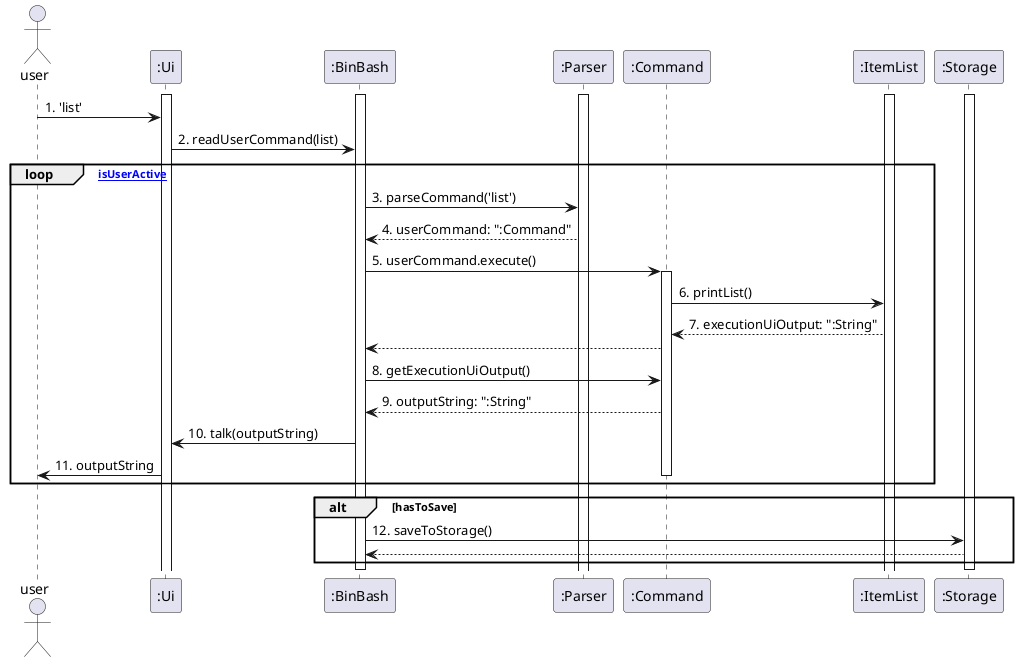 
@startuml
actor user
participant ":Ui"
participant ":BinBash"
participant ":Parser"
participant ":Command"
participant ":ItemList"
participant ":Storage"

activate ":Ui"
activate ":BinBash"
activate ":Parser"
activate ":ItemList"
activate ":Storage"
user -> ":Ui" : 1. 'list'
":Ui" -> ":BinBash" : 2. readUserCommand(list)

loop [isUserActive]
    ":BinBash" -> ":Parser" : 3. parseCommand('list')
    ":Parser" --> ":BinBash" : 4. userCommand: ":Command"
    ":BinBash" -> ":Command" : 5. userCommand.execute()
    activate ":Command"
    ":Command" -> ":ItemList" : 6. printList()
    ":ItemList" --> ":Command" : 7. executionUiOutput: ":String"
    ":Command" --> ":BinBash"
    ":BinBash" -> ":Command" : 8. getExecutionUiOutput()
    ":Command" --> ":BinBash" : 9. outputString: ":String"
    ":BinBash" -> ":Ui" : 10. talk(outputString)
    ":Ui" -> user : 11. outputString
    deactivate ":Command"
end

alt hasToSave
    ":BinBash" -> ":Storage" : 12. saveToStorage()
    ":Storage" --> ":BinBash"
end

deactivate ":Storage"
deactivate ":BinBash"

@enduml
